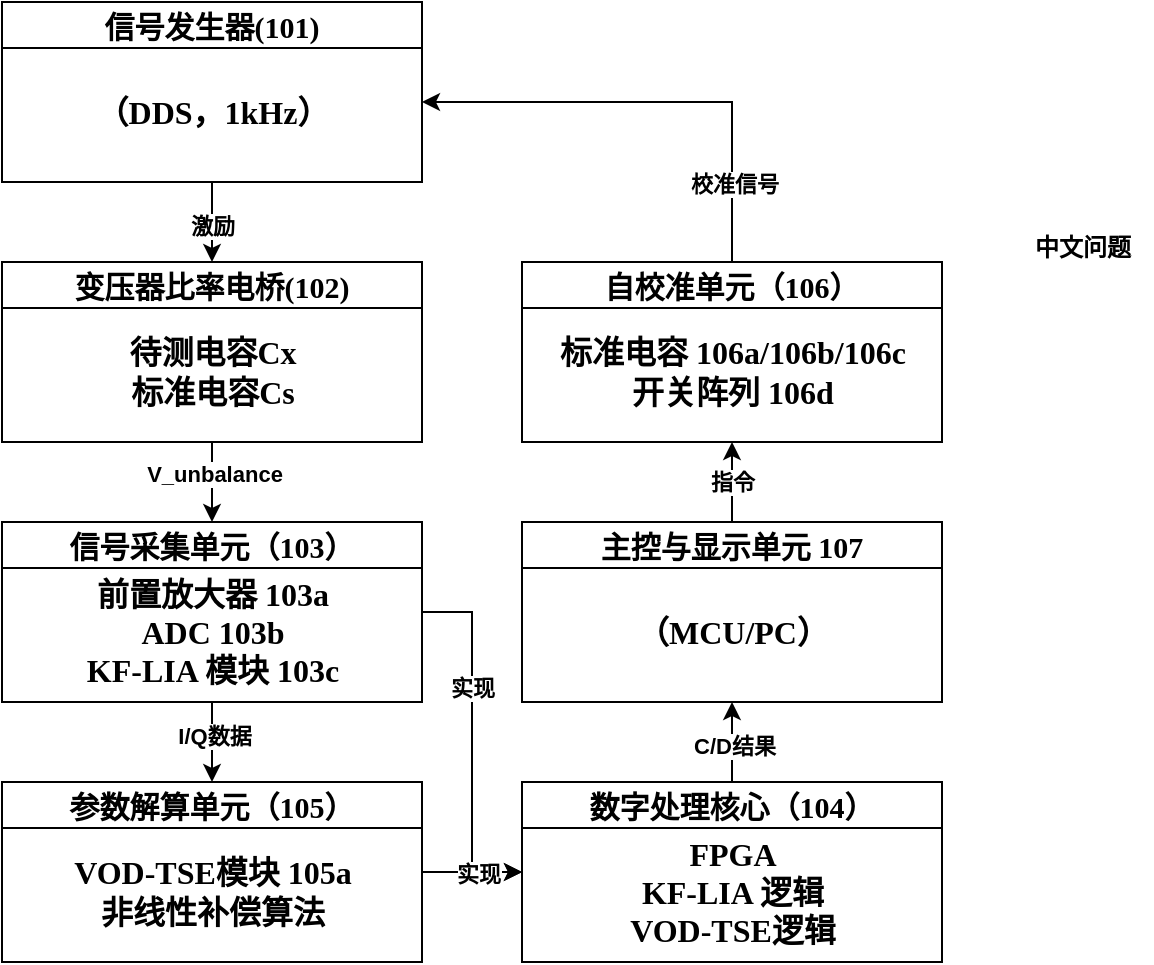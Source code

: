 <mxfile version="28.1.1">
  <diagram name="第 1 页" id="HRgAKjg0moOGH-EYoAK6">
    <mxGraphModel dx="1485" dy="770" grid="1" gridSize="10" guides="1" tooltips="1" connect="1" arrows="1" fold="1" page="1" pageScale="1" pageWidth="1920" pageHeight="1200" math="0" shadow="0">
      <root>
        <mxCell id="0" />
        <mxCell id="1" parent="0" />
        <mxCell id="gRE93O7xviKR9VaK8GBR-8" style="edgeStyle=orthogonalEdgeStyle;rounded=0;orthogonalLoop=1;jettySize=auto;html=1;exitX=0.5;exitY=1;exitDx=0;exitDy=0;entryX=0.5;entryY=0;entryDx=0;entryDy=0;" edge="1" parent="1" source="gRE93O7xviKR9VaK8GBR-1" target="gRE93O7xviKR9VaK8GBR-5">
          <mxGeometry relative="1" as="geometry" />
        </mxCell>
        <mxCell id="gRE93O7xviKR9VaK8GBR-9" value="激励" style="edgeLabel;html=1;align=center;verticalAlign=middle;resizable=0;points=[];fontStyle=1" vertex="1" connectable="0" parent="gRE93O7xviKR9VaK8GBR-8">
          <mxGeometry x="0.105" relative="1" as="geometry">
            <mxPoint as="offset" />
          </mxGeometry>
        </mxCell>
        <mxCell id="gRE93O7xviKR9VaK8GBR-1" value="&lt;font style=&quot;font-size: 15px;&quot;&gt;信号发生器(101)&lt;/font&gt;" style="swimlane;whiteSpace=wrap;html=1;fontFamily=Times New Roman;startSize=23;" vertex="1" parent="1">
          <mxGeometry x="380" y="70" width="210" height="90" as="geometry" />
        </mxCell>
        <mxCell id="gRE93O7xviKR9VaK8GBR-4" value="（DDS，1kHz）" style="text;html=1;align=center;verticalAlign=middle;resizable=0;points=[];autosize=1;strokeColor=none;fillColor=none;fontStyle=1;fontFamily=Times New Roman;fontSize=16;" vertex="1" parent="gRE93O7xviKR9VaK8GBR-1">
          <mxGeometry x="35" y="40" width="140" height="30" as="geometry" />
        </mxCell>
        <mxCell id="gRE93O7xviKR9VaK8GBR-22" style="edgeStyle=orthogonalEdgeStyle;rounded=0;orthogonalLoop=1;jettySize=auto;html=1;exitX=0.5;exitY=1;exitDx=0;exitDy=0;entryX=0.5;entryY=0;entryDx=0;entryDy=0;" edge="1" parent="1" source="gRE93O7xviKR9VaK8GBR-5" target="gRE93O7xviKR9VaK8GBR-10">
          <mxGeometry relative="1" as="geometry">
            <mxPoint x="480" y="360" as="targetPoint" />
          </mxGeometry>
        </mxCell>
        <mxCell id="gRE93O7xviKR9VaK8GBR-23" value="V_unbalance" style="edgeLabel;html=1;align=center;verticalAlign=middle;resizable=0;points=[];fontStyle=1" vertex="1" connectable="0" parent="gRE93O7xviKR9VaK8GBR-22">
          <mxGeometry x="-0.232" y="1" relative="1" as="geometry">
            <mxPoint as="offset" />
          </mxGeometry>
        </mxCell>
        <mxCell id="gRE93O7xviKR9VaK8GBR-5" value="&lt;font style=&quot;font-size: 15px;&quot;&gt;变压器比率电桥(102)&lt;/font&gt;" style="swimlane;whiteSpace=wrap;html=1;fontFamily=Times New Roman;startSize=23;" vertex="1" parent="1">
          <mxGeometry x="380" y="200" width="210" height="90" as="geometry" />
        </mxCell>
        <mxCell id="gRE93O7xviKR9VaK8GBR-6" value="待测电容Cx&lt;div&gt;标准电容Cs&lt;/div&gt;" style="text;html=1;align=center;verticalAlign=middle;resizable=0;points=[];autosize=1;strokeColor=none;fillColor=none;fontStyle=1;fontFamily=Times New Roman;fontSize=16;" vertex="1" parent="gRE93O7xviKR9VaK8GBR-5">
          <mxGeometry x="50" y="30" width="110" height="50" as="geometry" />
        </mxCell>
        <mxCell id="gRE93O7xviKR9VaK8GBR-30" style="edgeStyle=orthogonalEdgeStyle;rounded=0;orthogonalLoop=1;jettySize=auto;html=1;entryX=0.5;entryY=0;entryDx=0;entryDy=0;" edge="1" parent="1" source="gRE93O7xviKR9VaK8GBR-10" target="gRE93O7xviKR9VaK8GBR-16">
          <mxGeometry relative="1" as="geometry" />
        </mxCell>
        <mxCell id="gRE93O7xviKR9VaK8GBR-33" value="I/Q数据" style="edgeLabel;html=1;align=center;verticalAlign=middle;resizable=0;points=[];fontStyle=1" vertex="1" connectable="0" parent="gRE93O7xviKR9VaK8GBR-30">
          <mxGeometry x="-0.148" y="1" relative="1" as="geometry">
            <mxPoint as="offset" />
          </mxGeometry>
        </mxCell>
        <mxCell id="gRE93O7xviKR9VaK8GBR-39" style="edgeStyle=orthogonalEdgeStyle;rounded=0;orthogonalLoop=1;jettySize=auto;html=1;entryX=0;entryY=0.5;entryDx=0;entryDy=0;" edge="1" parent="1" source="gRE93O7xviKR9VaK8GBR-10" target="gRE93O7xviKR9VaK8GBR-18">
          <mxGeometry relative="1" as="geometry" />
        </mxCell>
        <mxCell id="gRE93O7xviKR9VaK8GBR-41" value="实现" style="edgeLabel;html=1;align=center;verticalAlign=middle;resizable=0;points=[];fontStyle=1" vertex="1" connectable="0" parent="gRE93O7xviKR9VaK8GBR-39">
          <mxGeometry x="-0.307" relative="1" as="geometry">
            <mxPoint as="offset" />
          </mxGeometry>
        </mxCell>
        <mxCell id="gRE93O7xviKR9VaK8GBR-10" value="&lt;font style=&quot;font-size: 15px;&quot;&gt;信号采集单元（103）&lt;/font&gt;" style="swimlane;whiteSpace=wrap;html=1;fontFamily=Times New Roman;startSize=23;" vertex="1" parent="1">
          <mxGeometry x="380" y="330" width="210" height="90" as="geometry" />
        </mxCell>
        <mxCell id="gRE93O7xviKR9VaK8GBR-11" value="前置放大器 103a&lt;div&gt;ADC 103b&lt;/div&gt;&lt;div&gt;KF-LIA 模块 103c&lt;/div&gt;" style="text;html=1;align=center;verticalAlign=middle;resizable=0;points=[];autosize=1;strokeColor=none;fillColor=none;fontStyle=1;fontFamily=Times New Roman;fontSize=16;" vertex="1" parent="gRE93O7xviKR9VaK8GBR-10">
          <mxGeometry x="30" y="20" width="150" height="70" as="geometry" />
        </mxCell>
        <mxCell id="gRE93O7xviKR9VaK8GBR-40" style="edgeStyle=orthogonalEdgeStyle;rounded=0;orthogonalLoop=1;jettySize=auto;html=1;entryX=0;entryY=0.5;entryDx=0;entryDy=0;" edge="1" parent="1" source="gRE93O7xviKR9VaK8GBR-16" target="gRE93O7xviKR9VaK8GBR-18">
          <mxGeometry relative="1" as="geometry" />
        </mxCell>
        <mxCell id="gRE93O7xviKR9VaK8GBR-42" value="实现" style="edgeLabel;html=1;align=center;verticalAlign=middle;resizable=0;points=[];fontStyle=1" vertex="1" connectable="0" parent="gRE93O7xviKR9VaK8GBR-40">
          <mxGeometry x="0.098" y="-1" relative="1" as="geometry">
            <mxPoint as="offset" />
          </mxGeometry>
        </mxCell>
        <mxCell id="gRE93O7xviKR9VaK8GBR-16" value="&lt;font style=&quot;font-size: 15px;&quot;&gt;参数解算单元（105）&lt;/font&gt;" style="swimlane;whiteSpace=wrap;html=1;fontFamily=Times New Roman;startSize=23;" vertex="1" parent="1">
          <mxGeometry x="380" y="460" width="210" height="90" as="geometry" />
        </mxCell>
        <mxCell id="gRE93O7xviKR9VaK8GBR-17" value="VOD-TSE模块 105a&lt;div&gt;非线性补偿算法&lt;/div&gt;" style="text;html=1;align=center;verticalAlign=middle;resizable=0;points=[];autosize=1;strokeColor=none;fillColor=none;fontStyle=1;fontFamily=Times New Roman;fontSize=16;" vertex="1" parent="gRE93O7xviKR9VaK8GBR-16">
          <mxGeometry x="25" y="30" width="160" height="50" as="geometry" />
        </mxCell>
        <mxCell id="gRE93O7xviKR9VaK8GBR-52" style="edgeStyle=orthogonalEdgeStyle;rounded=0;orthogonalLoop=1;jettySize=auto;html=1;exitX=0.5;exitY=0;exitDx=0;exitDy=0;entryX=0.5;entryY=1;entryDx=0;entryDy=0;" edge="1" parent="1" source="gRE93O7xviKR9VaK8GBR-18" target="gRE93O7xviKR9VaK8GBR-46">
          <mxGeometry relative="1" as="geometry" />
        </mxCell>
        <mxCell id="gRE93O7xviKR9VaK8GBR-53" value="C/D结果" style="edgeLabel;html=1;align=center;verticalAlign=middle;resizable=0;points=[];fontStyle=1" vertex="1" connectable="0" parent="gRE93O7xviKR9VaK8GBR-52">
          <mxGeometry x="-0.102" y="-1" relative="1" as="geometry">
            <mxPoint as="offset" />
          </mxGeometry>
        </mxCell>
        <mxCell id="gRE93O7xviKR9VaK8GBR-18" value="&lt;font style=&quot;font-size: 15px;&quot;&gt;数字处理核心（104）&lt;/font&gt;" style="swimlane;whiteSpace=wrap;html=1;fontFamily=Times New Roman;startSize=23;" vertex="1" parent="1">
          <mxGeometry x="640" y="460" width="210" height="90" as="geometry" />
        </mxCell>
        <mxCell id="gRE93O7xviKR9VaK8GBR-35" value="FPGA&lt;div&gt;KF-LIA 逻辑&lt;/div&gt;&lt;div&gt;VOD-TSE逻辑&lt;/div&gt;" style="text;html=1;align=center;verticalAlign=middle;resizable=0;points=[];autosize=1;strokeColor=none;fillColor=none;fontStyle=1;fontFamily=Times New Roman;fontSize=16;" vertex="1" parent="gRE93O7xviKR9VaK8GBR-18">
          <mxGeometry x="45" y="20" width="120" height="70" as="geometry" />
        </mxCell>
        <mxCell id="gRE93O7xviKR9VaK8GBR-54" style="edgeStyle=orthogonalEdgeStyle;rounded=0;orthogonalLoop=1;jettySize=auto;html=1;exitX=0.5;exitY=0;exitDx=0;exitDy=0;" edge="1" parent="1" source="gRE93O7xviKR9VaK8GBR-43">
          <mxGeometry relative="1" as="geometry">
            <mxPoint x="590" y="120" as="targetPoint" />
            <Array as="points">
              <mxPoint x="745" y="120" />
            </Array>
          </mxGeometry>
        </mxCell>
        <mxCell id="gRE93O7xviKR9VaK8GBR-55" value="校准信号" style="edgeLabel;html=1;align=center;verticalAlign=middle;resizable=0;points=[];fontStyle=1" vertex="1" connectable="0" parent="gRE93O7xviKR9VaK8GBR-54">
          <mxGeometry x="-0.663" y="-1" relative="1" as="geometry">
            <mxPoint as="offset" />
          </mxGeometry>
        </mxCell>
        <mxCell id="gRE93O7xviKR9VaK8GBR-43" value="&lt;font style=&quot;font-size: 15px;&quot;&gt;自校准单元（106）&lt;/font&gt;" style="swimlane;whiteSpace=wrap;html=1;fontFamily=Times New Roman;startSize=23;" vertex="1" parent="1">
          <mxGeometry x="640" y="200" width="210" height="90" as="geometry" />
        </mxCell>
        <mxCell id="gRE93O7xviKR9VaK8GBR-44" value="标准电容 106a/106b/106c&lt;div&gt;&lt;div&gt;&lt;div&gt;开关阵列 106d&lt;/div&gt;&lt;/div&gt;&lt;/div&gt;" style="text;html=1;align=center;verticalAlign=middle;resizable=0;points=[];autosize=1;strokeColor=none;fillColor=none;fontStyle=1;fontFamily=Times New Roman;fontSize=16;" vertex="1" parent="gRE93O7xviKR9VaK8GBR-43">
          <mxGeometry x="10" y="30" width="190" height="50" as="geometry" />
        </mxCell>
        <mxCell id="gRE93O7xviKR9VaK8GBR-50" style="edgeStyle=orthogonalEdgeStyle;rounded=0;orthogonalLoop=1;jettySize=auto;html=1;exitX=0.5;exitY=0;exitDx=0;exitDy=0;entryX=0.5;entryY=1;entryDx=0;entryDy=0;" edge="1" parent="1" source="gRE93O7xviKR9VaK8GBR-46" target="gRE93O7xviKR9VaK8GBR-43">
          <mxGeometry relative="1" as="geometry" />
        </mxCell>
        <mxCell id="gRE93O7xviKR9VaK8GBR-51" value="指令" style="edgeLabel;html=1;align=center;verticalAlign=middle;resizable=0;points=[];fontStyle=1" vertex="1" connectable="0" parent="gRE93O7xviKR9VaK8GBR-50">
          <mxGeometry x="0.023" relative="1" as="geometry">
            <mxPoint as="offset" />
          </mxGeometry>
        </mxCell>
        <mxCell id="gRE93O7xviKR9VaK8GBR-46" value="&lt;font style=&quot;font-size: 15px;&quot;&gt;主控与显示单元 107&lt;/font&gt;" style="swimlane;whiteSpace=wrap;html=1;fontFamily=Times New Roman;startSize=23;" vertex="1" parent="1">
          <mxGeometry x="640" y="330" width="210" height="90" as="geometry" />
        </mxCell>
        <mxCell id="gRE93O7xviKR9VaK8GBR-47" value="（MCU/PC）" style="text;html=1;align=center;verticalAlign=middle;resizable=0;points=[];autosize=1;strokeColor=none;fillColor=none;fontStyle=1;fontFamily=Times New Roman;fontSize=16;" vertex="1" parent="gRE93O7xviKR9VaK8GBR-46">
          <mxGeometry x="45" y="40" width="120" height="30" as="geometry" />
        </mxCell>
        <mxCell id="gRE93O7xviKR9VaK8GBR-88" value="中文问题" style="text;html=1;align=center;verticalAlign=middle;resizable=0;points=[];autosize=1;strokeColor=none;fillColor=none;fontStyle=1" vertex="1" parent="1">
          <mxGeometry x="885" y="178" width="70" height="30" as="geometry" />
        </mxCell>
      </root>
    </mxGraphModel>
  </diagram>
</mxfile>
